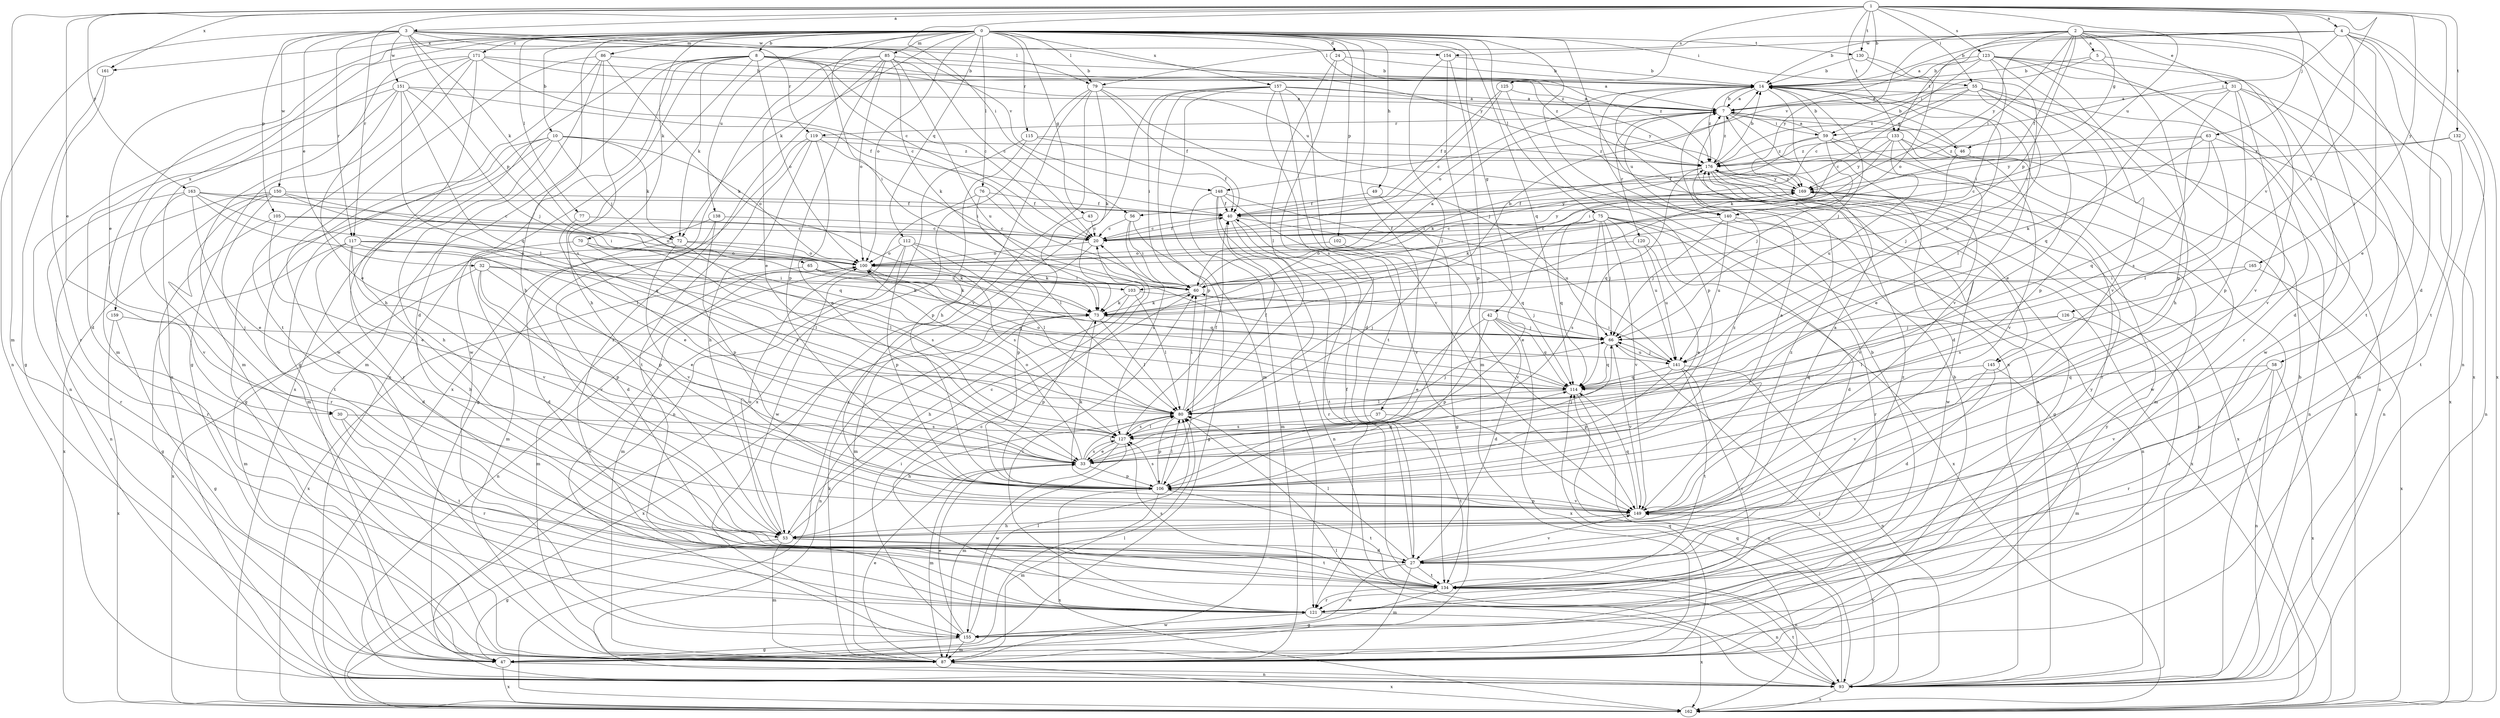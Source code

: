 strict digraph  {
0;
1;
2;
3;
4;
5;
7;
8;
10;
14;
20;
24;
27;
30;
31;
32;
33;
37;
40;
42;
43;
46;
47;
49;
53;
55;
56;
58;
59;
60;
63;
65;
66;
70;
72;
73;
75;
76;
77;
79;
80;
85;
86;
87;
93;
100;
102;
103;
105;
106;
112;
114;
115;
117;
119;
120;
121;
123;
125;
126;
127;
130;
132;
133;
134;
138;
140;
141;
145;
148;
149;
150;
151;
154;
155;
157;
159;
161;
162;
163;
165;
169;
171;
176;
0 -> 8  [label=b];
0 -> 10  [label=b];
0 -> 20  [label=c];
0 -> 24  [label=d];
0 -> 30  [label=e];
0 -> 37  [label=f];
0 -> 42  [label=g];
0 -> 43  [label=g];
0 -> 49  [label=h];
0 -> 53  [label=h];
0 -> 55  [label=i];
0 -> 70  [label=k];
0 -> 72  [label=k];
0 -> 75  [label=l];
0 -> 76  [label=l];
0 -> 77  [label=l];
0 -> 79  [label=l];
0 -> 85  [label=m];
0 -> 86  [label=m];
0 -> 87  [label=m];
0 -> 93  [label=n];
0 -> 100  [label=o];
0 -> 102  [label=p];
0 -> 112  [label=q];
0 -> 114  [label=q];
0 -> 115  [label=r];
0 -> 130  [label=t];
0 -> 138  [label=u];
0 -> 145  [label=v];
0 -> 157  [label=x];
0 -> 159  [label=x];
0 -> 161  [label=x];
0 -> 171  [label=z];
0 -> 176  [label=z];
1 -> 3  [label=a];
1 -> 4  [label=a];
1 -> 14  [label=b];
1 -> 27  [label=d];
1 -> 30  [label=e];
1 -> 55  [label=i];
1 -> 56  [label=i];
1 -> 63  [label=j];
1 -> 87  [label=m];
1 -> 117  [label=r];
1 -> 123  [label=s];
1 -> 125  [label=s];
1 -> 130  [label=t];
1 -> 132  [label=t];
1 -> 133  [label=t];
1 -> 140  [label=u];
1 -> 145  [label=v];
1 -> 161  [label=x];
1 -> 163  [label=y];
1 -> 165  [label=y];
2 -> 5  [label=a];
2 -> 14  [label=b];
2 -> 31  [label=e];
2 -> 40  [label=f];
2 -> 46  [label=g];
2 -> 56  [label=i];
2 -> 58  [label=i];
2 -> 79  [label=l];
2 -> 103  [label=p];
2 -> 133  [label=t];
2 -> 134  [label=t];
2 -> 148  [label=v];
2 -> 162  [label=x];
2 -> 169  [label=y];
3 -> 32  [label=e];
3 -> 72  [label=k];
3 -> 79  [label=l];
3 -> 93  [label=n];
3 -> 103  [label=p];
3 -> 105  [label=p];
3 -> 117  [label=r];
3 -> 119  [label=r];
3 -> 148  [label=v];
3 -> 150  [label=w];
3 -> 151  [label=w];
3 -> 154  [label=w];
3 -> 169  [label=y];
4 -> 7  [label=a];
4 -> 14  [label=b];
4 -> 33  [label=e];
4 -> 59  [label=i];
4 -> 93  [label=n];
4 -> 126  [label=s];
4 -> 134  [label=t];
4 -> 154  [label=w];
4 -> 162  [label=x];
5 -> 14  [label=b];
5 -> 59  [label=i];
5 -> 106  [label=p];
5 -> 149  [label=v];
7 -> 14  [label=b];
7 -> 27  [label=d];
7 -> 46  [label=g];
7 -> 59  [label=i];
7 -> 119  [label=r];
7 -> 120  [label=r];
7 -> 140  [label=u];
7 -> 162  [label=x];
7 -> 176  [label=z];
8 -> 14  [label=b];
8 -> 20  [label=c];
8 -> 53  [label=h];
8 -> 60  [label=i];
8 -> 72  [label=k];
8 -> 87  [label=m];
8 -> 93  [label=n];
8 -> 100  [label=o];
8 -> 140  [label=u];
8 -> 155  [label=w];
8 -> 162  [label=x];
8 -> 176  [label=z];
10 -> 47  [label=g];
10 -> 53  [label=h];
10 -> 65  [label=j];
10 -> 72  [label=k];
10 -> 87  [label=m];
10 -> 100  [label=o];
10 -> 121  [label=r];
10 -> 176  [label=z];
14 -> 7  [label=a];
14 -> 66  [label=j];
14 -> 73  [label=k];
14 -> 100  [label=o];
14 -> 141  [label=u];
14 -> 149  [label=v];
14 -> 176  [label=z];
20 -> 40  [label=f];
20 -> 87  [label=m];
20 -> 100  [label=o];
20 -> 169  [label=y];
24 -> 14  [label=b];
24 -> 80  [label=l];
24 -> 127  [label=s];
24 -> 176  [label=z];
27 -> 40  [label=f];
27 -> 80  [label=l];
27 -> 87  [label=m];
27 -> 93  [label=n];
27 -> 134  [label=t];
27 -> 149  [label=v];
27 -> 155  [label=w];
30 -> 121  [label=r];
30 -> 127  [label=s];
30 -> 134  [label=t];
31 -> 7  [label=a];
31 -> 87  [label=m];
31 -> 106  [label=p];
31 -> 114  [label=q];
31 -> 127  [label=s];
31 -> 149  [label=v];
31 -> 162  [label=x];
32 -> 33  [label=e];
32 -> 60  [label=i];
32 -> 73  [label=k];
32 -> 87  [label=m];
32 -> 106  [label=p];
32 -> 149  [label=v];
33 -> 66  [label=j];
33 -> 80  [label=l];
33 -> 87  [label=m];
33 -> 100  [label=o];
33 -> 106  [label=p];
33 -> 114  [label=q];
33 -> 127  [label=s];
37 -> 127  [label=s];
37 -> 134  [label=t];
40 -> 20  [label=c];
40 -> 114  [label=q];
40 -> 121  [label=r];
40 -> 134  [label=t];
40 -> 169  [label=y];
42 -> 27  [label=d];
42 -> 33  [label=e];
42 -> 66  [label=j];
42 -> 106  [label=p];
42 -> 114  [label=q];
42 -> 162  [label=x];
43 -> 20  [label=c];
43 -> 106  [label=p];
46 -> 14  [label=b];
46 -> 40  [label=f];
46 -> 66  [label=j];
46 -> 93  [label=n];
47 -> 14  [label=b];
47 -> 80  [label=l];
47 -> 93  [label=n];
47 -> 162  [label=x];
49 -> 40  [label=f];
49 -> 47  [label=g];
53 -> 7  [label=a];
53 -> 20  [label=c];
53 -> 27  [label=d];
53 -> 47  [label=g];
53 -> 87  [label=m];
53 -> 100  [label=o];
53 -> 134  [label=t];
53 -> 176  [label=z];
55 -> 7  [label=a];
55 -> 20  [label=c];
55 -> 33  [label=e];
55 -> 80  [label=l];
55 -> 93  [label=n];
55 -> 106  [label=p];
55 -> 176  [label=z];
56 -> 20  [label=c];
56 -> 47  [label=g];
56 -> 60  [label=i];
56 -> 127  [label=s];
58 -> 93  [label=n];
58 -> 114  [label=q];
58 -> 121  [label=r];
58 -> 149  [label=v];
58 -> 162  [label=x];
59 -> 7  [label=a];
59 -> 14  [label=b];
59 -> 66  [label=j];
59 -> 73  [label=k];
59 -> 87  [label=m];
59 -> 121  [label=r];
59 -> 176  [label=z];
60 -> 7  [label=a];
60 -> 73  [label=k];
63 -> 73  [label=k];
63 -> 80  [label=l];
63 -> 93  [label=n];
63 -> 114  [label=q];
63 -> 169  [label=y];
63 -> 176  [label=z];
65 -> 60  [label=i];
65 -> 73  [label=k];
65 -> 114  [label=q];
65 -> 162  [label=x];
66 -> 114  [label=q];
66 -> 141  [label=u];
66 -> 149  [label=v];
70 -> 80  [label=l];
70 -> 100  [label=o];
70 -> 127  [label=s];
70 -> 162  [label=x];
72 -> 27  [label=d];
72 -> 73  [label=k];
72 -> 100  [label=o];
72 -> 127  [label=s];
72 -> 149  [label=v];
73 -> 14  [label=b];
73 -> 66  [label=j];
73 -> 80  [label=l];
73 -> 93  [label=n];
73 -> 106  [label=p];
73 -> 162  [label=x];
75 -> 20  [label=c];
75 -> 27  [label=d];
75 -> 33  [label=e];
75 -> 66  [label=j];
75 -> 114  [label=q];
75 -> 121  [label=r];
75 -> 127  [label=s];
75 -> 141  [label=u];
75 -> 149  [label=v];
75 -> 162  [label=x];
76 -> 40  [label=f];
76 -> 60  [label=i];
76 -> 80  [label=l];
76 -> 155  [label=w];
77 -> 20  [label=c];
77 -> 33  [label=e];
79 -> 7  [label=a];
79 -> 40  [label=f];
79 -> 53  [label=h];
79 -> 66  [label=j];
79 -> 73  [label=k];
79 -> 149  [label=v];
79 -> 162  [label=x];
80 -> 40  [label=f];
80 -> 53  [label=h];
80 -> 60  [label=i];
80 -> 66  [label=j];
80 -> 106  [label=p];
80 -> 127  [label=s];
85 -> 14  [label=b];
85 -> 20  [label=c];
85 -> 33  [label=e];
85 -> 73  [label=k];
85 -> 100  [label=o];
85 -> 106  [label=p];
85 -> 121  [label=r];
85 -> 141  [label=u];
85 -> 162  [label=x];
86 -> 14  [label=b];
86 -> 27  [label=d];
86 -> 47  [label=g];
86 -> 73  [label=k];
86 -> 127  [label=s];
86 -> 155  [label=w];
87 -> 14  [label=b];
87 -> 33  [label=e];
87 -> 73  [label=k];
87 -> 114  [label=q];
87 -> 162  [label=x];
87 -> 169  [label=y];
93 -> 7  [label=a];
93 -> 66  [label=j];
93 -> 80  [label=l];
93 -> 114  [label=q];
93 -> 134  [label=t];
93 -> 149  [label=v];
93 -> 162  [label=x];
93 -> 169  [label=y];
100 -> 60  [label=i];
100 -> 87  [label=m];
100 -> 93  [label=n];
100 -> 114  [label=q];
102 -> 100  [label=o];
102 -> 149  [label=v];
103 -> 53  [label=h];
103 -> 66  [label=j];
103 -> 73  [label=k];
103 -> 80  [label=l];
105 -> 20  [label=c];
105 -> 33  [label=e];
105 -> 100  [label=o];
105 -> 121  [label=r];
106 -> 73  [label=k];
106 -> 80  [label=l];
106 -> 87  [label=m];
106 -> 127  [label=s];
106 -> 134  [label=t];
106 -> 149  [label=v];
106 -> 162  [label=x];
106 -> 176  [label=z];
112 -> 73  [label=k];
112 -> 80  [label=l];
112 -> 87  [label=m];
112 -> 100  [label=o];
112 -> 106  [label=p];
112 -> 127  [label=s];
114 -> 80  [label=l];
114 -> 93  [label=n];
114 -> 100  [label=o];
115 -> 40  [label=f];
115 -> 93  [label=n];
115 -> 106  [label=p];
115 -> 176  [label=z];
117 -> 27  [label=d];
117 -> 47  [label=g];
117 -> 53  [label=h];
117 -> 80  [label=l];
117 -> 100  [label=o];
117 -> 106  [label=p];
117 -> 149  [label=v];
119 -> 33  [label=e];
119 -> 47  [label=g];
119 -> 53  [label=h];
119 -> 60  [label=i];
119 -> 134  [label=t];
119 -> 176  [label=z];
120 -> 33  [label=e];
120 -> 100  [label=o];
120 -> 141  [label=u];
121 -> 14  [label=b];
121 -> 20  [label=c];
121 -> 60  [label=i];
121 -> 155  [label=w];
121 -> 162  [label=x];
123 -> 14  [label=b];
123 -> 20  [label=c];
123 -> 27  [label=d];
123 -> 53  [label=h];
123 -> 60  [label=i];
123 -> 121  [label=r];
123 -> 149  [label=v];
123 -> 155  [label=w];
123 -> 169  [label=y];
125 -> 7  [label=a];
125 -> 20  [label=c];
125 -> 40  [label=f];
125 -> 106  [label=p];
126 -> 66  [label=j];
126 -> 80  [label=l];
126 -> 121  [label=r];
127 -> 33  [label=e];
127 -> 40  [label=f];
127 -> 80  [label=l];
127 -> 87  [label=m];
127 -> 155  [label=w];
130 -> 14  [label=b];
130 -> 60  [label=i];
130 -> 100  [label=o];
132 -> 20  [label=c];
132 -> 93  [label=n];
132 -> 134  [label=t];
132 -> 176  [label=z];
133 -> 33  [label=e];
133 -> 60  [label=i];
133 -> 141  [label=u];
133 -> 149  [label=v];
133 -> 155  [label=w];
133 -> 169  [label=y];
133 -> 176  [label=z];
134 -> 47  [label=g];
134 -> 93  [label=n];
134 -> 121  [label=r];
134 -> 127  [label=s];
134 -> 169  [label=y];
134 -> 176  [label=z];
138 -> 20  [label=c];
138 -> 27  [label=d];
138 -> 87  [label=m];
138 -> 106  [label=p];
140 -> 20  [label=c];
140 -> 66  [label=j];
140 -> 93  [label=n];
140 -> 141  [label=u];
140 -> 162  [label=x];
141 -> 60  [label=i];
141 -> 66  [label=j];
141 -> 93  [label=n];
141 -> 106  [label=p];
141 -> 114  [label=q];
141 -> 121  [label=r];
141 -> 134  [label=t];
145 -> 27  [label=d];
145 -> 87  [label=m];
145 -> 114  [label=q];
145 -> 149  [label=v];
148 -> 40  [label=f];
148 -> 87  [label=m];
148 -> 93  [label=n];
148 -> 121  [label=r];
148 -> 141  [label=u];
148 -> 149  [label=v];
149 -> 7  [label=a];
149 -> 53  [label=h];
149 -> 106  [label=p];
149 -> 114  [label=q];
150 -> 40  [label=f];
150 -> 60  [label=i];
150 -> 93  [label=n];
150 -> 114  [label=q];
150 -> 121  [label=r];
150 -> 134  [label=t];
150 -> 162  [label=x];
151 -> 7  [label=a];
151 -> 27  [label=d];
151 -> 33  [label=e];
151 -> 40  [label=f];
151 -> 66  [label=j];
151 -> 80  [label=l];
151 -> 93  [label=n];
151 -> 114  [label=q];
154 -> 14  [label=b];
154 -> 80  [label=l];
154 -> 87  [label=m];
154 -> 106  [label=p];
155 -> 33  [label=e];
155 -> 47  [label=g];
155 -> 60  [label=i];
155 -> 80  [label=l];
155 -> 87  [label=m];
155 -> 100  [label=o];
157 -> 7  [label=a];
157 -> 27  [label=d];
157 -> 60  [label=i];
157 -> 87  [label=m];
157 -> 106  [label=p];
157 -> 134  [label=t];
157 -> 149  [label=v];
157 -> 162  [label=x];
157 -> 169  [label=y];
159 -> 47  [label=g];
159 -> 66  [label=j];
159 -> 162  [label=x];
161 -> 47  [label=g];
161 -> 121  [label=r];
163 -> 20  [label=c];
163 -> 33  [label=e];
163 -> 40  [label=f];
163 -> 80  [label=l];
163 -> 114  [label=q];
163 -> 121  [label=r];
163 -> 149  [label=v];
165 -> 60  [label=i];
165 -> 127  [label=s];
165 -> 162  [label=x];
169 -> 40  [label=f];
169 -> 73  [label=k];
169 -> 149  [label=v];
169 -> 176  [label=z];
171 -> 7  [label=a];
171 -> 14  [label=b];
171 -> 20  [label=c];
171 -> 47  [label=g];
171 -> 53  [label=h];
171 -> 87  [label=m];
171 -> 93  [label=n];
171 -> 134  [label=t];
176 -> 14  [label=b];
176 -> 47  [label=g];
176 -> 60  [label=i];
176 -> 93  [label=n];
176 -> 114  [label=q];
176 -> 155  [label=w];
176 -> 162  [label=x];
176 -> 169  [label=y];
}
